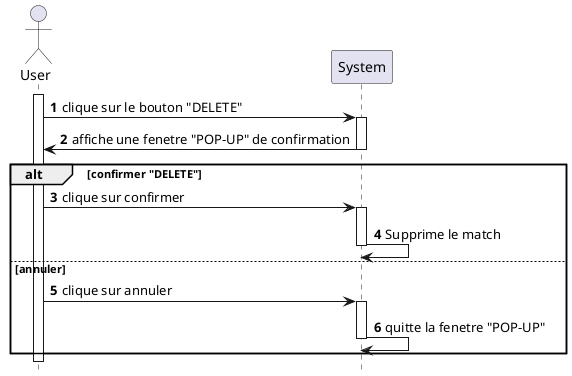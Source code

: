 @startuml SSD_MATCH_DEL
hide footbox
autonumber
skinparam shadowing false
actor User as u
participant System as s 
activate u
u -> s : clique sur le bouton "DELETE"
activate s
s -> u : affiche une fenetre "POP-UP" de confirmation
deactivate s
alt confirmer "DELETE"
    u -> s: clique sur confirmer
    activate s
    s -> s: Supprime le match
    deactivate s
else annuler
    u -> s: clique sur annuler
    activate s
    s -> s: quitte la fenetre "POP-UP"
    deactivate s
end
@enduml
